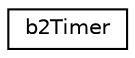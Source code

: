 digraph "Graphical Class Hierarchy"
{
 // LATEX_PDF_SIZE
  edge [fontname="Helvetica",fontsize="10",labelfontname="Helvetica",labelfontsize="10"];
  node [fontname="Helvetica",fontsize="10",shape=record];
  rankdir="LR";
  Node0 [label="b2Timer",height=0.2,width=0.4,color="black", fillcolor="white", style="filled",URL="$classb2Timer.html",tooltip=" "];
}
